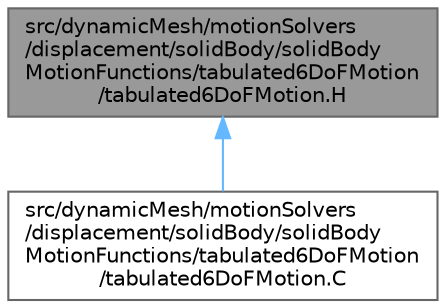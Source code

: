 digraph "src/dynamicMesh/motionSolvers/displacement/solidBody/solidBodyMotionFunctions/tabulated6DoFMotion/tabulated6DoFMotion.H"
{
 // LATEX_PDF_SIZE
  bgcolor="transparent";
  edge [fontname=Helvetica,fontsize=10,labelfontname=Helvetica,labelfontsize=10];
  node [fontname=Helvetica,fontsize=10,shape=box,height=0.2,width=0.4];
  Node1 [id="Node000001",label="src/dynamicMesh/motionSolvers\l/displacement/solidBody/solidBody\lMotionFunctions/tabulated6DoFMotion\l/tabulated6DoFMotion.H",height=0.2,width=0.4,color="gray40", fillcolor="grey60", style="filled", fontcolor="black",tooltip=" "];
  Node1 -> Node2 [id="edge1_Node000001_Node000002",dir="back",color="steelblue1",style="solid",tooltip=" "];
  Node2 [id="Node000002",label="src/dynamicMesh/motionSolvers\l/displacement/solidBody/solidBody\lMotionFunctions/tabulated6DoFMotion\l/tabulated6DoFMotion.C",height=0.2,width=0.4,color="grey40", fillcolor="white", style="filled",URL="$tabulated6DoFMotion_8C.html",tooltip=" "];
}
